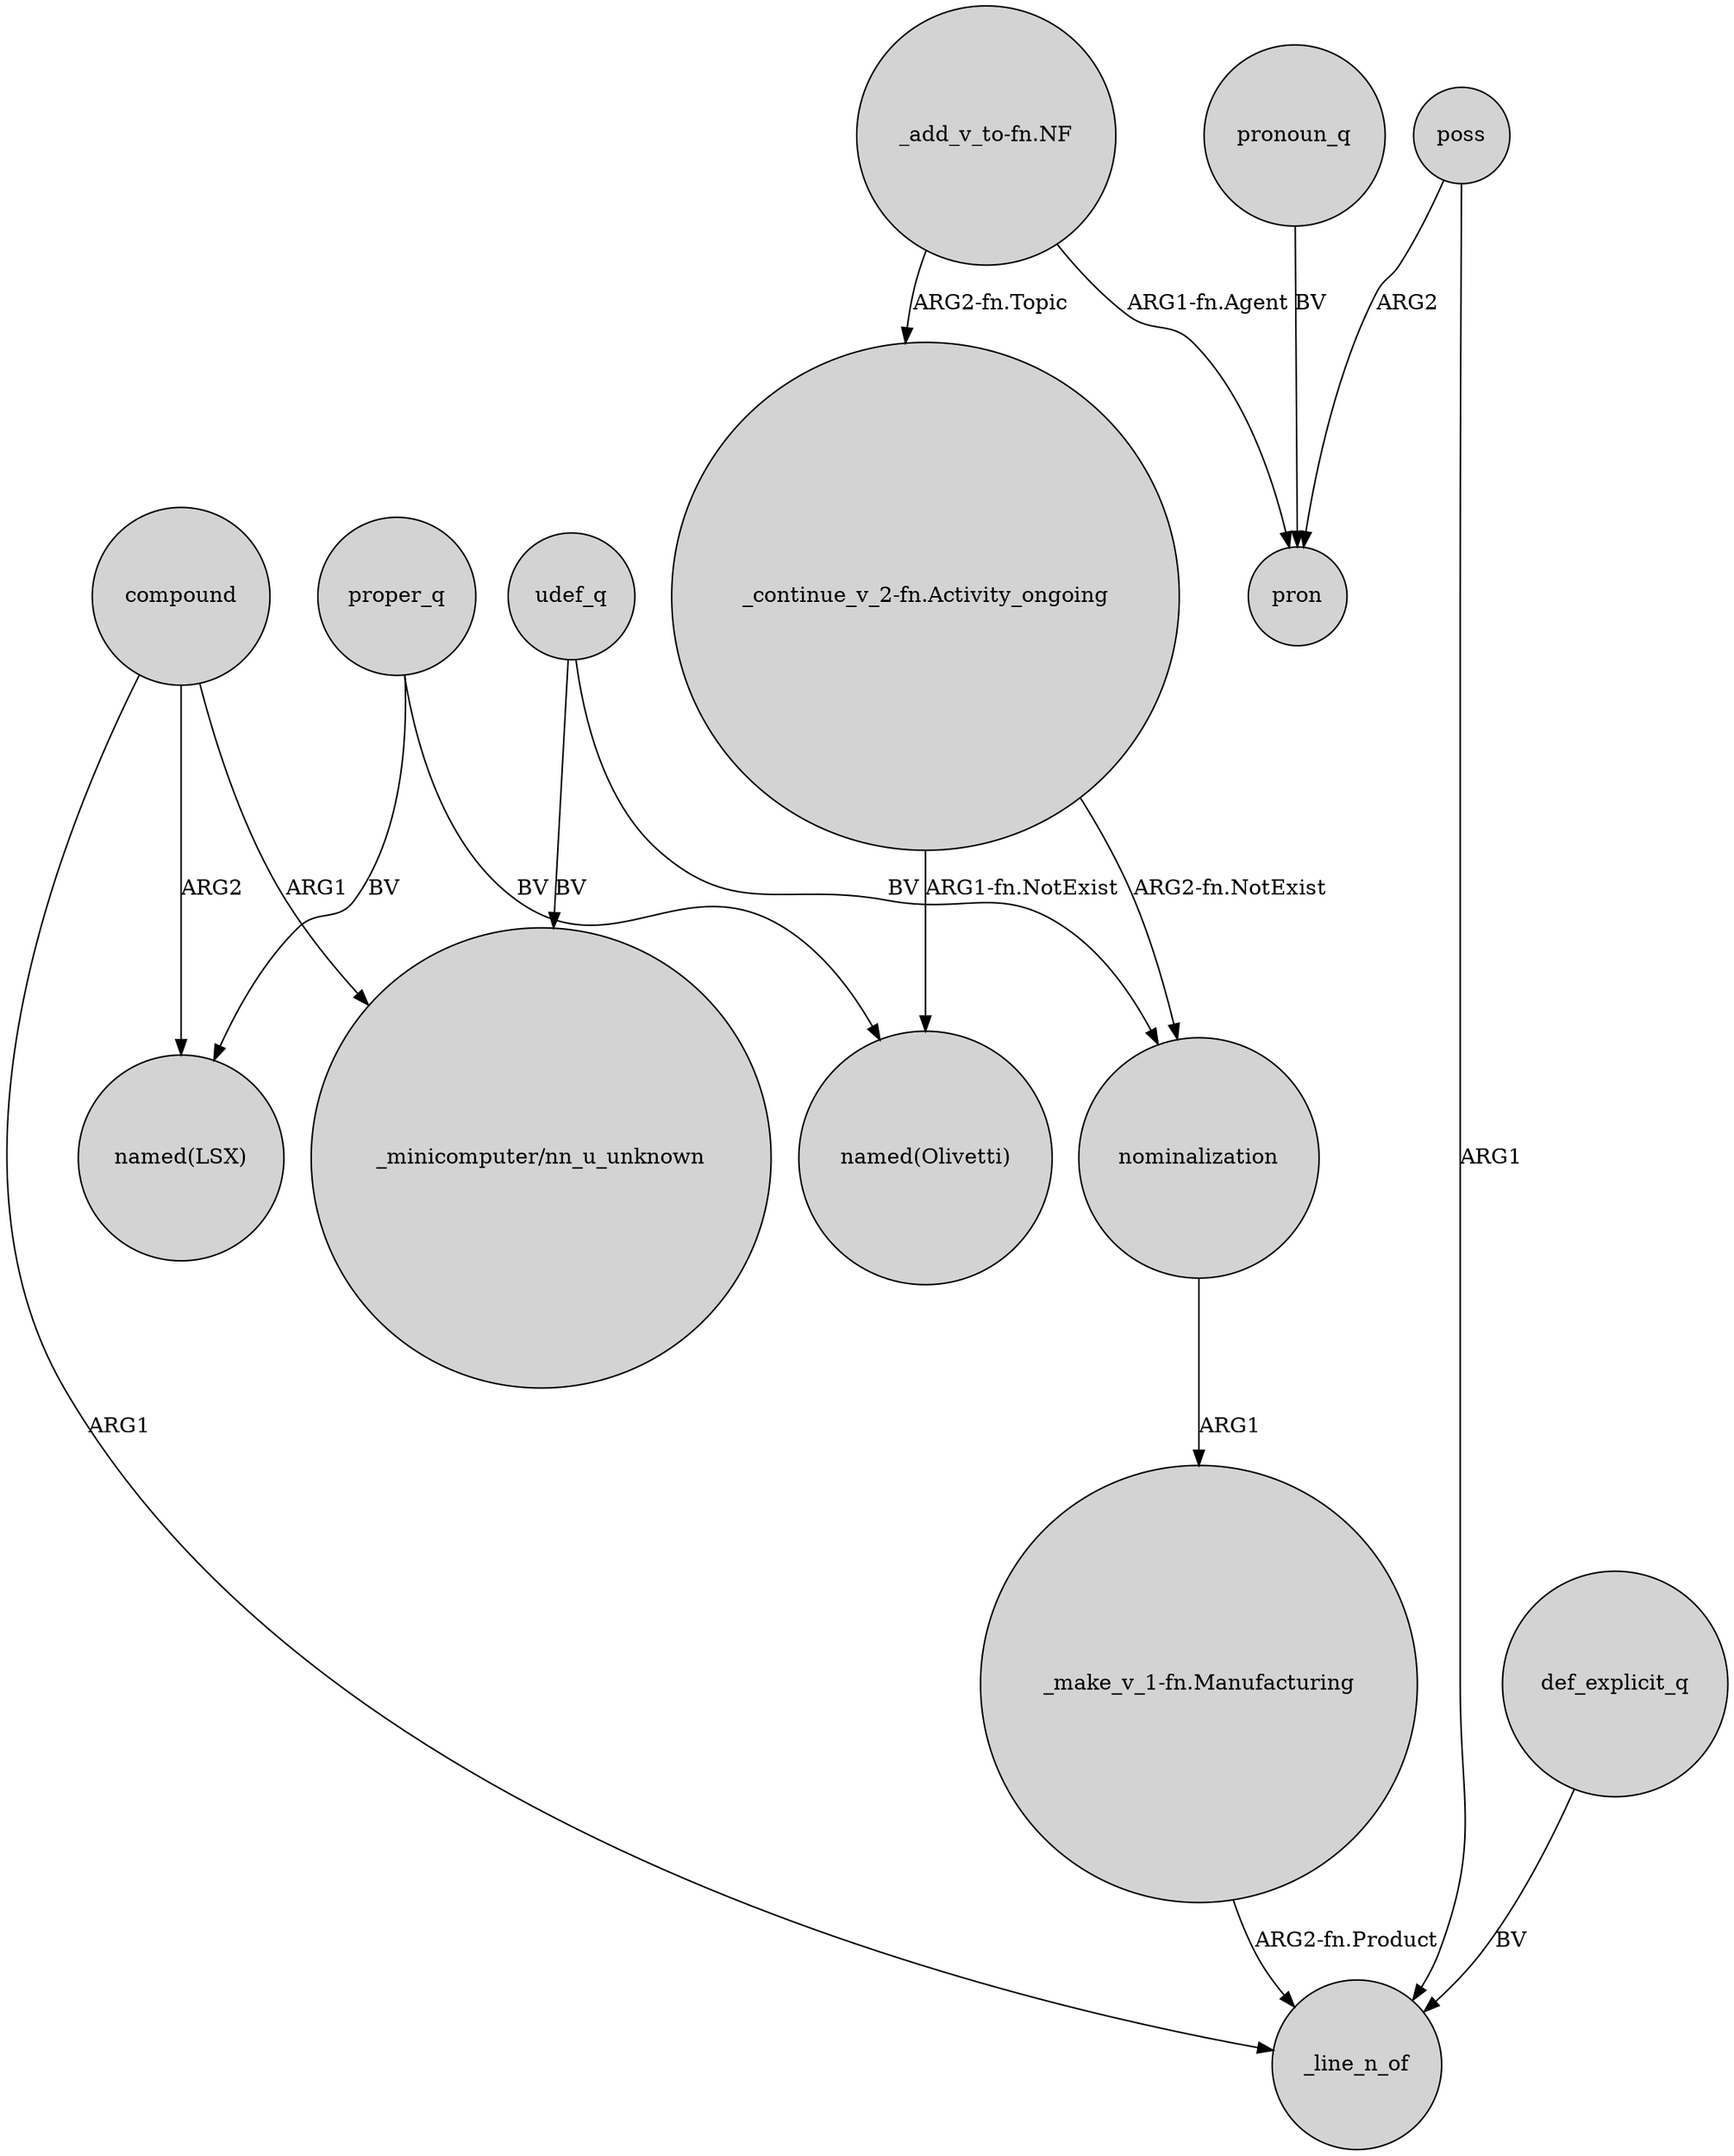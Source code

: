 digraph {
	node [shape=circle style=filled]
	compound -> "named(LSX)" [label=ARG2]
	"_add_v_to-fn.NF" -> "_continue_v_2-fn.Activity_ongoing" [label="ARG2-fn.Topic"]
	compound -> _line_n_of [label=ARG1]
	poss -> _line_n_of [label=ARG1]
	nominalization -> "_make_v_1-fn.Manufacturing" [label=ARG1]
	proper_q -> "named(Olivetti)" [label=BV]
	"_continue_v_2-fn.Activity_ongoing" -> nominalization [label="ARG2-fn.NotExist"]
	poss -> pron [label=ARG2]
	udef_q -> nominalization [label=BV]
	def_explicit_q -> _line_n_of [label=BV]
	udef_q -> "_minicomputer/nn_u_unknown" [label=BV]
	compound -> "_minicomputer/nn_u_unknown" [label=ARG1]
	proper_q -> "named(LSX)" [label=BV]
	"_continue_v_2-fn.Activity_ongoing" -> "named(Olivetti)" [label="ARG1-fn.NotExist"]
	"_make_v_1-fn.Manufacturing" -> _line_n_of [label="ARG2-fn.Product"]
	"_add_v_to-fn.NF" -> pron [label="ARG1-fn.Agent"]
	pronoun_q -> pron [label=BV]
}
